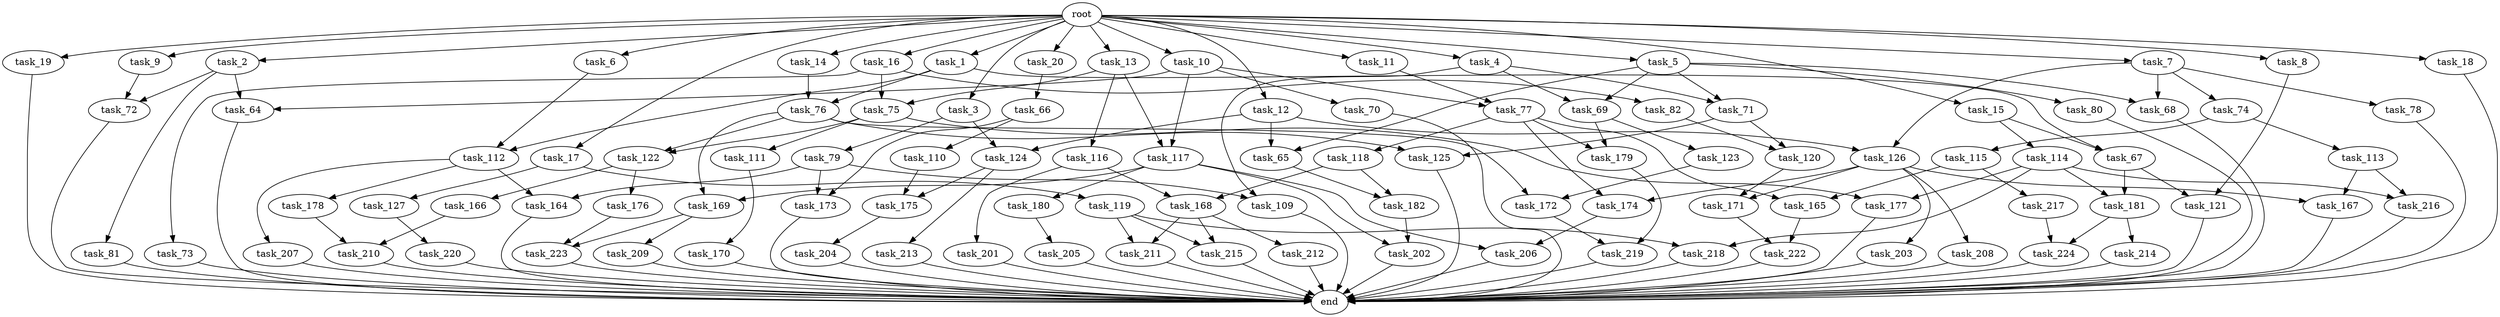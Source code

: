 digraph G {
  task_207 [size="549755813.888000"];
  task_16 [size="1.024000"];
  task_212 [size="34359738.368000"];
  task_168 [size="996432412.672000"];
  task_115 [size="549755813.888000"];
  task_17 [size="1.024000"];
  task_19 [size="1.024000"];
  task_12 [size="1.024000"];
  task_172 [size="171798691.840000"];
  task_119 [size="695784701.952000"];
  task_111 [size="214748364.800000"];
  task_110 [size="214748364.800000"];
  task_20 [size="1.024000"];
  task_166 [size="549755813.888000"];
  task_68 [size="111669149.696000"];
  task_113 [size="549755813.888000"];
  task_205 [size="77309411.328000"];
  task_66 [size="420906795.008000"];
  task_6 [size="1.024000"];
  task_219 [size="343597383.680000"];
  task_176 [size="549755813.888000"];
  task_1 [size="1.024000"];
  task_2 [size="1.024000"];
  task_13 [size="1.024000"];
  task_123 [size="34359738.368000"];
  task_79 [size="77309411.328000"];
  task_72 [size="171798691.840000"];
  task_217 [size="77309411.328000"];
  task_180 [size="549755813.888000"];
  root [size="0.000000"];
  task_202 [size="970662608.896000"];
  task_216 [size="429496729.600000"];
  task_117 [size="1245540515.840000"];
  task_7 [size="1.024000"];
  task_74 [size="77309411.328000"];
  task_118 [size="695784701.952000"];
  task_220 [size="420906795.008000"];
  task_215 [size="584115552.256000"];
  task_82 [size="137438953.472000"];
  task_203 [size="137438953.472000"];
  task_77 [size="1391569403.904000"];
  task_210 [size="111669149.696000"];
  task_165 [size="773094113.280000"];
  task_209 [size="420906795.008000"];
  task_174 [size="833223655.424000"];
  task_11 [size="1.024000"];
  task_179 [size="730144440.320000"];
  task_4 [size="1.024000"];
  task_125 [size="446676598.784000"];
  task_173 [size="429496729.600000"];
  task_204 [size="420906795.008000"];
  task_18 [size="1.024000"];
  task_182 [size="1279900254.208000"];
  task_112 [size="893353197.568000"];
  task_65 [size="111669149.696000"];
  task_73 [size="137438953.472000"];
  task_76 [size="893353197.568000"];
  task_211 [size="584115552.256000"];
  task_208 [size="137438953.472000"];
  task_10 [size="1.024000"];
  task_81 [size="34359738.368000"];
  task_213 [size="420906795.008000"];
  task_14 [size="1.024000"];
  task_218 [size="764504178.688000"];
  task_69 [size="455266533.376000"];
  task_178 [size="549755813.888000"];
  task_223 [size="635655159.808000"];
  task_214 [size="695784701.952000"];
  task_75 [size="687194767.360000"];
  task_64 [size="730144440.320000"];
  task_121 [size="386547056.640000"];
  task_15 [size="1.024000"];
  task_169 [size="687194767.360000"];
  end [size="0.000000"];
  task_164 [size="764504178.688000"];
  task_167 [size="352187318.272000"];
  task_114 [size="858993459.200000"];
  task_70 [size="695784701.952000"];
  task_78 [size="77309411.328000"];
  task_175 [size="970662608.896000"];
  task_3 [size="1.024000"];
  task_181 [size="523986010.112000"];
  task_71 [size="455266533.376000"];
  task_201 [size="137438953.472000"];
  task_109 [size="635655159.808000"];
  task_8 [size="1.024000"];
  task_126 [size="154618822.656000"];
  task_9 [size="1.024000"];
  task_120 [size="343597383.680000"];
  task_5 [size="1.024000"];
  task_124 [size="154618822.656000"];
  task_67 [size="893353197.568000"];
  task_170 [size="214748364.800000"];
  task_80 [size="34359738.368000"];
  task_122 [size="352187318.272000"];
  task_177 [size="429496729.600000"];
  task_127 [size="695784701.952000"];
  task_224 [size="773094113.280000"];
  task_116 [size="549755813.888000"];
  task_222 [size="558345748.480000"];
  task_171 [size="171798691.840000"];
  task_206 [size="687194767.360000"];

  task_207 -> end [size="1.000000"];
  task_16 -> task_82 [size="134217728.000000"];
  task_16 -> task_73 [size="134217728.000000"];
  task_16 -> task_75 [size="134217728.000000"];
  task_212 -> end [size="1.000000"];
  task_168 -> task_212 [size="33554432.000000"];
  task_168 -> task_215 [size="33554432.000000"];
  task_168 -> task_211 [size="33554432.000000"];
  task_115 -> task_217 [size="75497472.000000"];
  task_115 -> task_165 [size="75497472.000000"];
  task_17 -> task_119 [size="679477248.000000"];
  task_17 -> task_127 [size="679477248.000000"];
  task_19 -> end [size="1.000000"];
  task_12 -> task_124 [size="75497472.000000"];
  task_12 -> task_126 [size="75497472.000000"];
  task_12 -> task_65 [size="75497472.000000"];
  task_172 -> task_219 [size="301989888.000000"];
  task_119 -> task_215 [size="536870912.000000"];
  task_119 -> task_218 [size="536870912.000000"];
  task_119 -> task_211 [size="536870912.000000"];
  task_111 -> task_170 [size="209715200.000000"];
  task_110 -> task_175 [size="536870912.000000"];
  task_20 -> task_66 [size="411041792.000000"];
  task_166 -> task_210 [size="33554432.000000"];
  task_68 -> end [size="1.000000"];
  task_113 -> task_216 [size="209715200.000000"];
  task_113 -> task_167 [size="209715200.000000"];
  task_205 -> end [size="1.000000"];
  task_66 -> task_173 [size="209715200.000000"];
  task_66 -> task_110 [size="209715200.000000"];
  task_6 -> task_112 [size="838860800.000000"];
  task_219 -> end [size="1.000000"];
  task_176 -> task_223 [size="209715200.000000"];
  task_1 -> task_67 [size="33554432.000000"];
  task_1 -> task_76 [size="33554432.000000"];
  task_1 -> task_112 [size="33554432.000000"];
  task_2 -> task_81 [size="33554432.000000"];
  task_2 -> task_64 [size="33554432.000000"];
  task_2 -> task_72 [size="33554432.000000"];
  task_13 -> task_75 [size="536870912.000000"];
  task_13 -> task_117 [size="536870912.000000"];
  task_13 -> task_116 [size="536870912.000000"];
  task_123 -> task_172 [size="33554432.000000"];
  task_79 -> task_164 [size="209715200.000000"];
  task_79 -> task_173 [size="209715200.000000"];
  task_79 -> task_109 [size="209715200.000000"];
  task_72 -> end [size="1.000000"];
  task_217 -> task_224 [size="75497472.000000"];
  task_180 -> task_205 [size="75497472.000000"];
  root -> task_2 [size="1.000000"];
  root -> task_7 [size="1.000000"];
  root -> task_5 [size="1.000000"];
  root -> task_11 [size="1.000000"];
  root -> task_20 [size="1.000000"];
  root -> task_10 [size="1.000000"];
  root -> task_16 [size="1.000000"];
  root -> task_4 [size="1.000000"];
  root -> task_17 [size="1.000000"];
  root -> task_3 [size="1.000000"];
  root -> task_13 [size="1.000000"];
  root -> task_18 [size="1.000000"];
  root -> task_9 [size="1.000000"];
  root -> task_19 [size="1.000000"];
  root -> task_6 [size="1.000000"];
  root -> task_14 [size="1.000000"];
  root -> task_8 [size="1.000000"];
  root -> task_12 [size="1.000000"];
  root -> task_15 [size="1.000000"];
  root -> task_1 [size="1.000000"];
  task_202 -> end [size="1.000000"];
  task_216 -> end [size="1.000000"];
  task_117 -> task_202 [size="536870912.000000"];
  task_117 -> task_180 [size="536870912.000000"];
  task_117 -> task_206 [size="536870912.000000"];
  task_117 -> task_169 [size="536870912.000000"];
  task_7 -> task_68 [size="75497472.000000"];
  task_7 -> task_78 [size="75497472.000000"];
  task_7 -> task_126 [size="75497472.000000"];
  task_7 -> task_74 [size="75497472.000000"];
  task_74 -> task_113 [size="536870912.000000"];
  task_74 -> task_115 [size="536870912.000000"];
  task_118 -> task_168 [size="838860800.000000"];
  task_118 -> task_182 [size="838860800.000000"];
  task_220 -> end [size="1.000000"];
  task_215 -> end [size="1.000000"];
  task_82 -> task_120 [size="33554432.000000"];
  task_203 -> end [size="1.000000"];
  task_77 -> task_179 [size="679477248.000000"];
  task_77 -> task_118 [size="679477248.000000"];
  task_77 -> task_174 [size="679477248.000000"];
  task_77 -> task_165 [size="679477248.000000"];
  task_210 -> end [size="1.000000"];
  task_165 -> task_222 [size="411041792.000000"];
  task_209 -> end [size="1.000000"];
  task_174 -> task_206 [size="134217728.000000"];
  task_11 -> task_77 [size="679477248.000000"];
  task_179 -> task_219 [size="33554432.000000"];
  task_4 -> task_71 [size="411041792.000000"];
  task_4 -> task_69 [size="411041792.000000"];
  task_4 -> task_109 [size="411041792.000000"];
  task_125 -> end [size="1.000000"];
  task_173 -> end [size="1.000000"];
  task_204 -> end [size="1.000000"];
  task_18 -> end [size="1.000000"];
  task_182 -> task_202 [size="411041792.000000"];
  task_112 -> task_178 [size="536870912.000000"];
  task_112 -> task_164 [size="536870912.000000"];
  task_112 -> task_207 [size="536870912.000000"];
  task_65 -> task_182 [size="411041792.000000"];
  task_73 -> end [size="1.000000"];
  task_76 -> task_122 [size="134217728.000000"];
  task_76 -> task_125 [size="134217728.000000"];
  task_76 -> task_172 [size="134217728.000000"];
  task_76 -> task_169 [size="134217728.000000"];
  task_211 -> end [size="1.000000"];
  task_208 -> end [size="1.000000"];
  task_10 -> task_70 [size="679477248.000000"];
  task_10 -> task_64 [size="679477248.000000"];
  task_10 -> task_117 [size="679477248.000000"];
  task_10 -> task_77 [size="679477248.000000"];
  task_81 -> end [size="1.000000"];
  task_213 -> end [size="1.000000"];
  task_14 -> task_76 [size="838860800.000000"];
  task_218 -> end [size="1.000000"];
  task_69 -> task_179 [size="33554432.000000"];
  task_69 -> task_123 [size="33554432.000000"];
  task_178 -> task_210 [size="75497472.000000"];
  task_223 -> end [size="1.000000"];
  task_214 -> end [size="1.000000"];
  task_75 -> task_111 [size="209715200.000000"];
  task_75 -> task_122 [size="209715200.000000"];
  task_75 -> task_177 [size="209715200.000000"];
  task_64 -> end [size="1.000000"];
  task_121 -> end [size="1.000000"];
  task_15 -> task_114 [size="838860800.000000"];
  task_15 -> task_67 [size="838860800.000000"];
  task_169 -> task_209 [size="411041792.000000"];
  task_169 -> task_223 [size="411041792.000000"];
  task_164 -> end [size="1.000000"];
  task_167 -> end [size="1.000000"];
  task_114 -> task_177 [size="209715200.000000"];
  task_114 -> task_216 [size="209715200.000000"];
  task_114 -> task_218 [size="209715200.000000"];
  task_114 -> task_181 [size="209715200.000000"];
  task_70 -> end [size="1.000000"];
  task_78 -> end [size="1.000000"];
  task_175 -> task_204 [size="411041792.000000"];
  task_3 -> task_124 [size="75497472.000000"];
  task_3 -> task_79 [size="75497472.000000"];
  task_181 -> task_214 [size="679477248.000000"];
  task_181 -> task_224 [size="679477248.000000"];
  task_71 -> task_120 [size="301989888.000000"];
  task_71 -> task_125 [size="301989888.000000"];
  task_201 -> end [size="1.000000"];
  task_109 -> end [size="1.000000"];
  task_8 -> task_121 [size="75497472.000000"];
  task_126 -> task_203 [size="134217728.000000"];
  task_126 -> task_208 [size="134217728.000000"];
  task_126 -> task_174 [size="134217728.000000"];
  task_126 -> task_167 [size="134217728.000000"];
  task_126 -> task_171 [size="134217728.000000"];
  task_9 -> task_72 [size="134217728.000000"];
  task_120 -> task_171 [size="33554432.000000"];
  task_5 -> task_71 [size="33554432.000000"];
  task_5 -> task_68 [size="33554432.000000"];
  task_5 -> task_80 [size="33554432.000000"];
  task_5 -> task_69 [size="33554432.000000"];
  task_5 -> task_65 [size="33554432.000000"];
  task_124 -> task_175 [size="411041792.000000"];
  task_124 -> task_213 [size="411041792.000000"];
  task_67 -> task_121 [size="301989888.000000"];
  task_67 -> task_181 [size="301989888.000000"];
  task_170 -> end [size="1.000000"];
  task_80 -> end [size="1.000000"];
  task_122 -> task_166 [size="536870912.000000"];
  task_122 -> task_176 [size="536870912.000000"];
  task_177 -> end [size="1.000000"];
  task_127 -> task_220 [size="411041792.000000"];
  task_224 -> end [size="1.000000"];
  task_116 -> task_168 [size="134217728.000000"];
  task_116 -> task_201 [size="134217728.000000"];
  task_222 -> end [size="1.000000"];
  task_171 -> task_222 [size="134217728.000000"];
  task_206 -> end [size="1.000000"];
}

